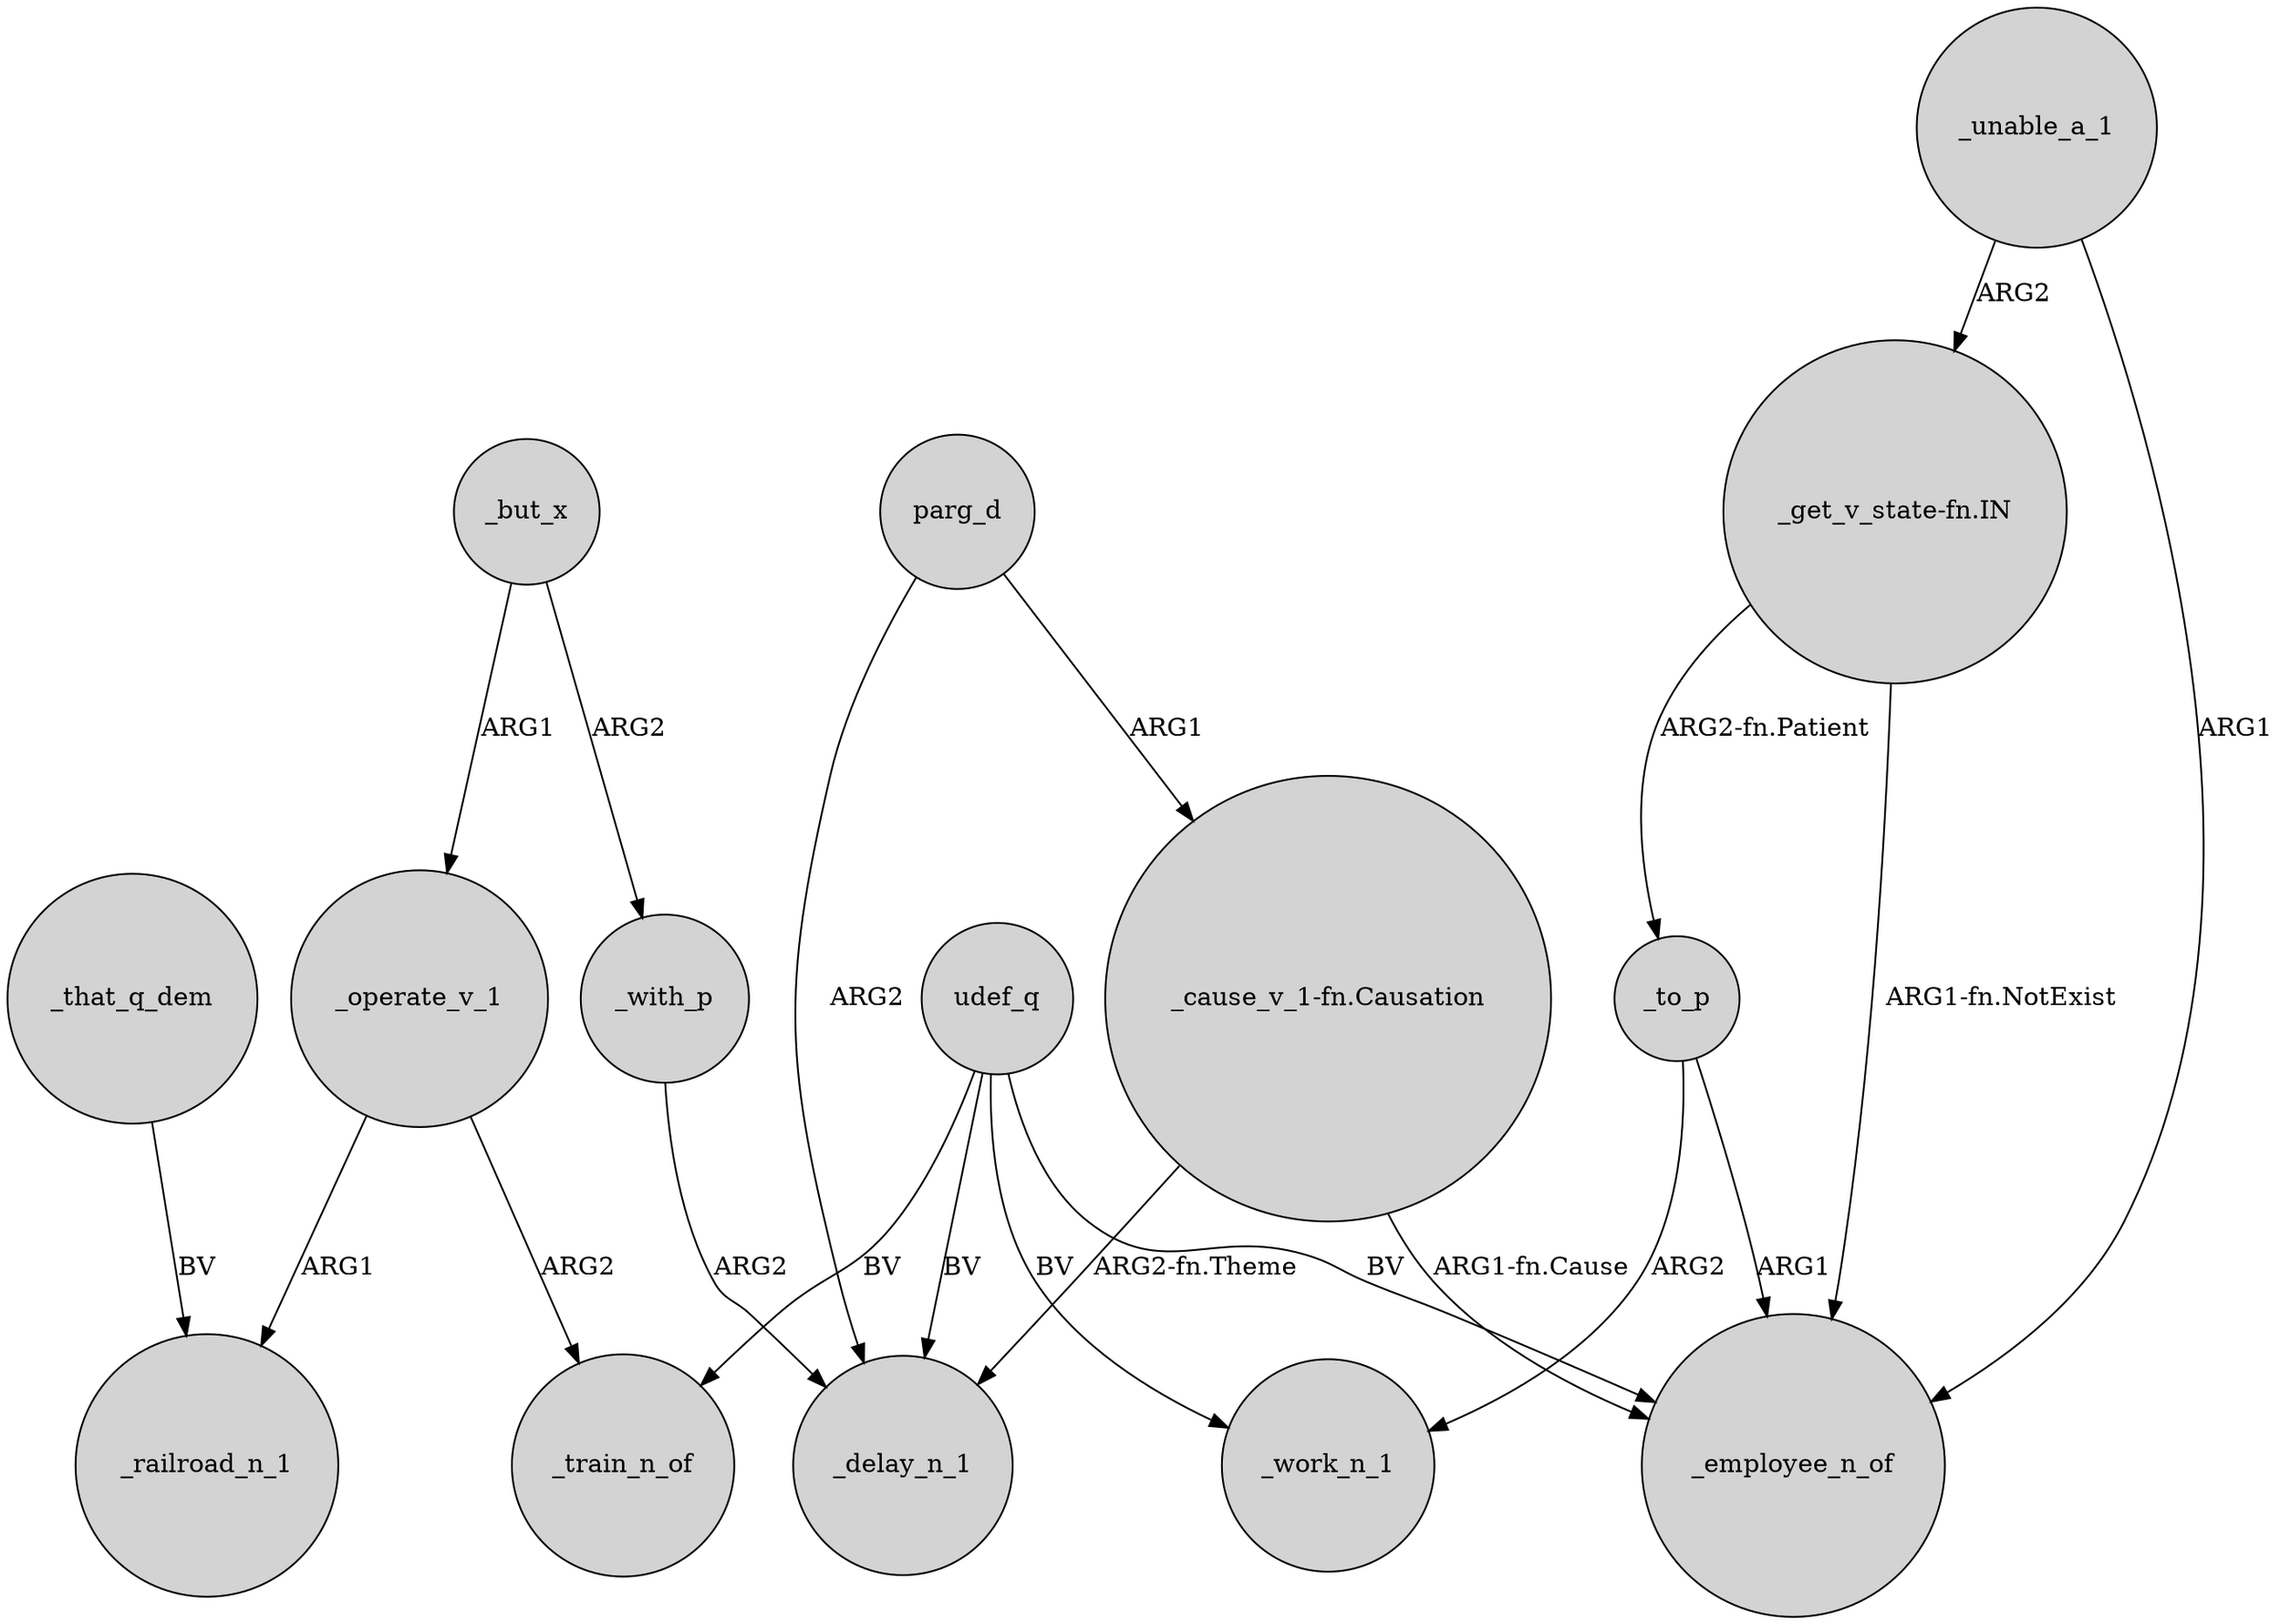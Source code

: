 digraph {
	node [shape=circle style=filled]
	udef_q -> _train_n_of [label=BV]
	"_cause_v_1-fn.Causation" -> _delay_n_1 [label="ARG2-fn.Theme"]
	udef_q -> _employee_n_of [label=BV]
	"_get_v_state-fn.IN" -> _to_p [label="ARG2-fn.Patient"]
	_but_x -> _with_p [label=ARG2]
	udef_q -> _delay_n_1 [label=BV]
	"_cause_v_1-fn.Causation" -> _employee_n_of [label="ARG1-fn.Cause"]
	_operate_v_1 -> _train_n_of [label=ARG2]
	parg_d -> "_cause_v_1-fn.Causation" [label=ARG1]
	_unable_a_1 -> _employee_n_of [label=ARG1]
	_unable_a_1 -> "_get_v_state-fn.IN" [label=ARG2]
	_with_p -> _delay_n_1 [label=ARG2]
	_but_x -> _operate_v_1 [label=ARG1]
	_to_p -> _work_n_1 [label=ARG2]
	_to_p -> _employee_n_of [label=ARG1]
	"_get_v_state-fn.IN" -> _employee_n_of [label="ARG1-fn.NotExist"]
	_that_q_dem -> _railroad_n_1 [label=BV]
	_operate_v_1 -> _railroad_n_1 [label=ARG1]
	parg_d -> _delay_n_1 [label=ARG2]
	udef_q -> _work_n_1 [label=BV]
}
